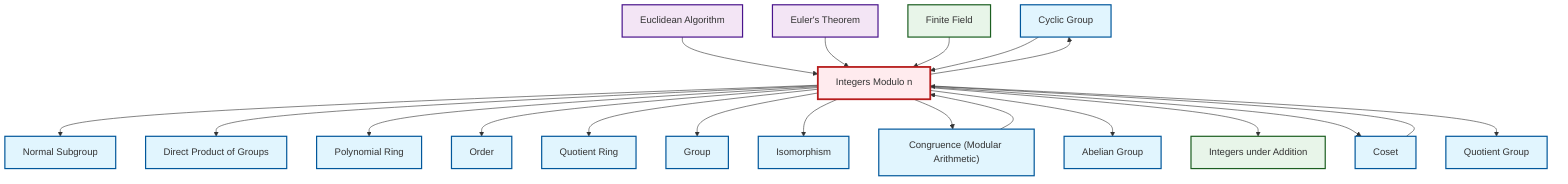 graph TD
    classDef definition fill:#e1f5fe,stroke:#01579b,stroke-width:2px
    classDef theorem fill:#f3e5f5,stroke:#4a148c,stroke-width:2px
    classDef axiom fill:#fff3e0,stroke:#e65100,stroke-width:2px
    classDef example fill:#e8f5e9,stroke:#1b5e20,stroke-width:2px
    classDef current fill:#ffebee,stroke:#b71c1c,stroke-width:3px
    def-group["Group"]:::definition
    def-cyclic-group["Cyclic Group"]:::definition
    def-coset["Coset"]:::definition
    ex-quotient-integers-mod-n["Integers Modulo n"]:::example
    ex-integers-addition["Integers under Addition"]:::example
    def-congruence["Congruence (Modular Arithmetic)"]:::definition
    def-quotient-group["Quotient Group"]:::definition
    def-polynomial-ring["Polynomial Ring"]:::definition
    def-order["Order"]:::definition
    thm-euler["Euler's Theorem"]:::theorem
    def-isomorphism["Isomorphism"]:::definition
    def-normal-subgroup["Normal Subgroup"]:::definition
    def-abelian-group["Abelian Group"]:::definition
    def-quotient-ring["Quotient Ring"]:::definition
    ex-finite-field["Finite Field"]:::example
    thm-euclidean-algorithm["Euclidean Algorithm"]:::theorem
    def-direct-product["Direct Product of Groups"]:::definition
    ex-quotient-integers-mod-n --> def-normal-subgroup
    ex-quotient-integers-mod-n --> def-direct-product
    ex-quotient-integers-mod-n --> def-polynomial-ring
    ex-quotient-integers-mod-n --> def-order
    thm-euclidean-algorithm --> ex-quotient-integers-mod-n
    ex-quotient-integers-mod-n --> def-cyclic-group
    ex-quotient-integers-mod-n --> def-quotient-ring
    ex-quotient-integers-mod-n --> def-group
    ex-quotient-integers-mod-n --> def-isomorphism
    ex-quotient-integers-mod-n --> def-congruence
    def-coset --> ex-quotient-integers-mod-n
    ex-quotient-integers-mod-n --> def-abelian-group
    def-congruence --> ex-quotient-integers-mod-n
    thm-euler --> ex-quotient-integers-mod-n
    ex-finite-field --> ex-quotient-integers-mod-n
    ex-quotient-integers-mod-n --> ex-integers-addition
    ex-quotient-integers-mod-n --> def-coset
    def-cyclic-group --> ex-quotient-integers-mod-n
    ex-quotient-integers-mod-n --> def-quotient-group
    class ex-quotient-integers-mod-n current